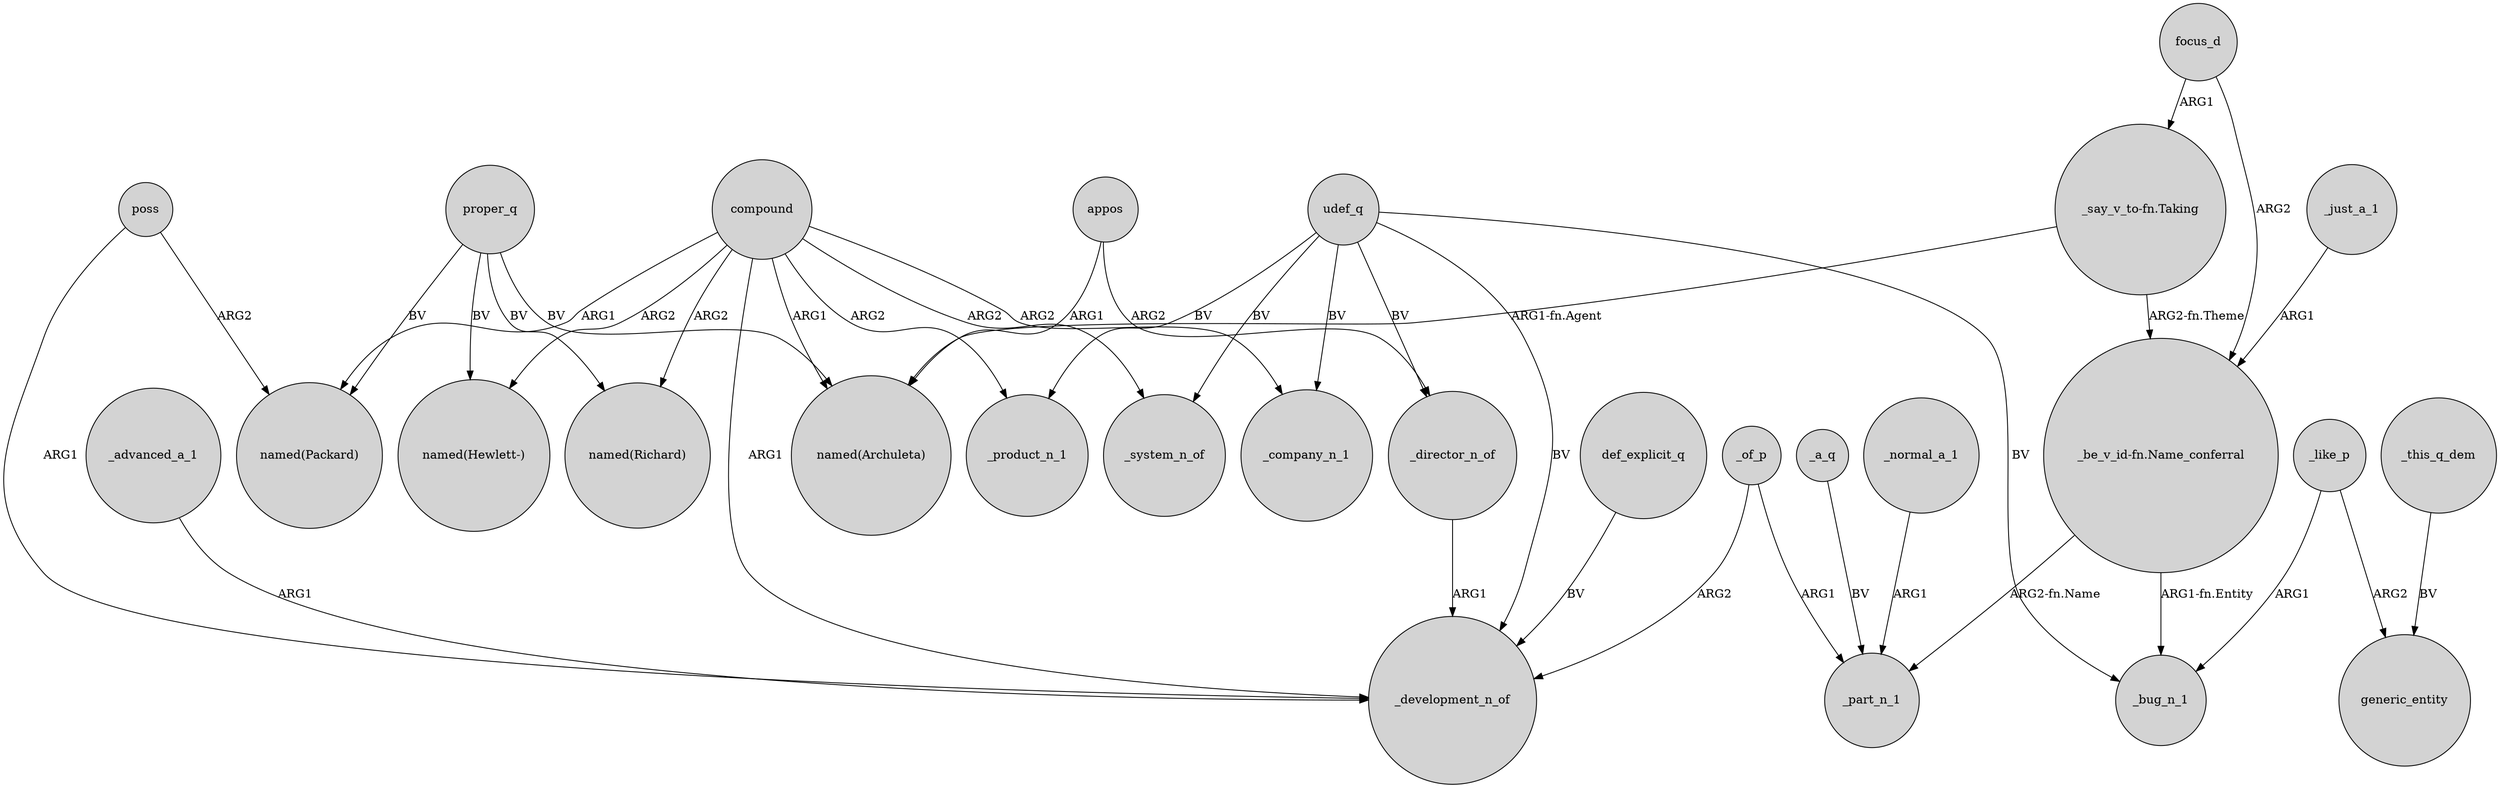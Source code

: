 digraph {
	node [shape=circle style=filled]
	udef_q -> _director_n_of [label=BV]
	"_say_v_to-fn.Taking" -> "named(Archuleta)" [label="ARG1-fn.Agent"]
	"_say_v_to-fn.Taking" -> "_be_v_id-fn.Name_conferral" [label="ARG2-fn.Theme"]
	focus_d -> "_say_v_to-fn.Taking" [label=ARG1]
	_a_q -> _part_n_1 [label=BV]
	proper_q -> "named(Hewlett-)" [label=BV]
	compound -> _company_n_1 [label=ARG2]
	udef_q -> _company_n_1 [label=BV]
	proper_q -> "named(Archuleta)" [label=BV]
	"_be_v_id-fn.Name_conferral" -> _part_n_1 [label="ARG2-fn.Name"]
	compound -> "named(Archuleta)" [label=ARG1]
	poss -> _development_n_of [label=ARG1]
	_of_p -> _development_n_of [label=ARG2]
	appos -> _director_n_of [label=ARG2]
	udef_q -> _product_n_1 [label=BV]
	"_be_v_id-fn.Name_conferral" -> _bug_n_1 [label="ARG1-fn.Entity"]
	def_explicit_q -> _development_n_of [label=BV]
	_advanced_a_1 -> _development_n_of [label=ARG1]
	proper_q -> "named(Packard)" [label=BV]
	_like_p -> generic_entity [label=ARG2]
	appos -> "named(Archuleta)" [label=ARG1]
	_this_q_dem -> generic_entity [label=BV]
	_just_a_1 -> "_be_v_id-fn.Name_conferral" [label=ARG1]
	compound -> "named(Packard)" [label=ARG1]
	udef_q -> _development_n_of [label=BV]
	poss -> "named(Packard)" [label=ARG2]
	compound -> "named(Richard)" [label=ARG2]
	proper_q -> "named(Richard)" [label=BV]
	udef_q -> _system_n_of [label=BV]
	compound -> _system_n_of [label=ARG2]
	_like_p -> _bug_n_1 [label=ARG1]
	_normal_a_1 -> _part_n_1 [label=ARG1]
	compound -> _product_n_1 [label=ARG2]
	focus_d -> "_be_v_id-fn.Name_conferral" [label=ARG2]
	compound -> "named(Hewlett-)" [label=ARG2]
	compound -> _development_n_of [label=ARG1]
	_of_p -> _part_n_1 [label=ARG1]
	_director_n_of -> _development_n_of [label=ARG1]
	udef_q -> _bug_n_1 [label=BV]
}
